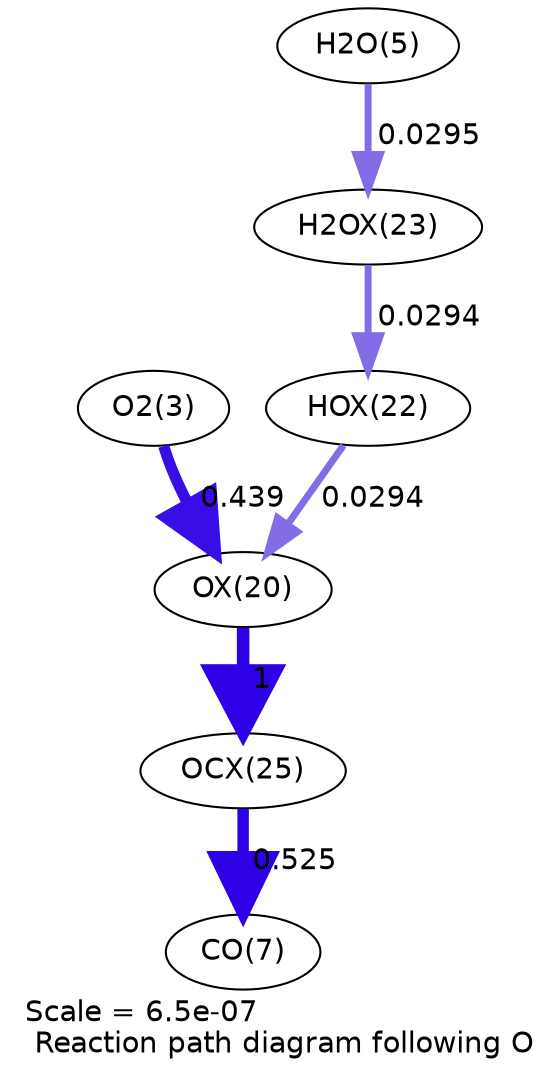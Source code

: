 digraph reaction_paths {
center=1;
s5 -> s24[fontname="Helvetica", penwidth=5.38, arrowsize=2.69, color="0.7, 0.939, 0.9"
, label=" 0.439"];
s26 -> s24[fontname="Helvetica", penwidth=3.34, arrowsize=1.67, color="0.7, 0.529, 0.9"
, label=" 0.0294"];
s24 -> s29[fontname="Helvetica", penwidth=6, arrowsize=3, color="0.7, 1.5, 0.9"
, label=" 1"];
s27 -> s26[fontname="Helvetica", penwidth=3.34, arrowsize=1.67, color="0.7, 0.529, 0.9"
, label=" 0.0294"];
s7 -> s27[fontname="Helvetica", penwidth=3.34, arrowsize=1.67, color="0.7, 0.53, 0.9"
, label=" 0.0295"];
s29 -> s9[fontname="Helvetica", penwidth=5.51, arrowsize=2.76, color="0.7, 1.02, 0.9"
, label=" 0.525"];
s5 [ fontname="Helvetica", label="O2(3)"];
s7 [ fontname="Helvetica", label="H2O(5)"];
s9 [ fontname="Helvetica", label="CO(7)"];
s24 [ fontname="Helvetica", label="OX(20)"];
s26 [ fontname="Helvetica", label="HOX(22)"];
s27 [ fontname="Helvetica", label="H2OX(23)"];
s29 [ fontname="Helvetica", label="OCX(25)"];
 label = "Scale = 6.5e-07\l Reaction path diagram following O";
 fontname = "Helvetica";
}
